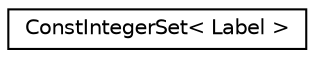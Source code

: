 digraph "Graphical Class Hierarchy"
{
  edge [fontname="Helvetica",fontsize="10",labelfontname="Helvetica",labelfontsize="10"];
  node [fontname="Helvetica",fontsize="10",shape=record];
  rankdir="LR";
  Node0 [label="ConstIntegerSet\< Label \>",height=0.2,width=0.4,color="black", fillcolor="white", style="filled",URL="$classkaldi_1_1ConstIntegerSet.html"];
}

